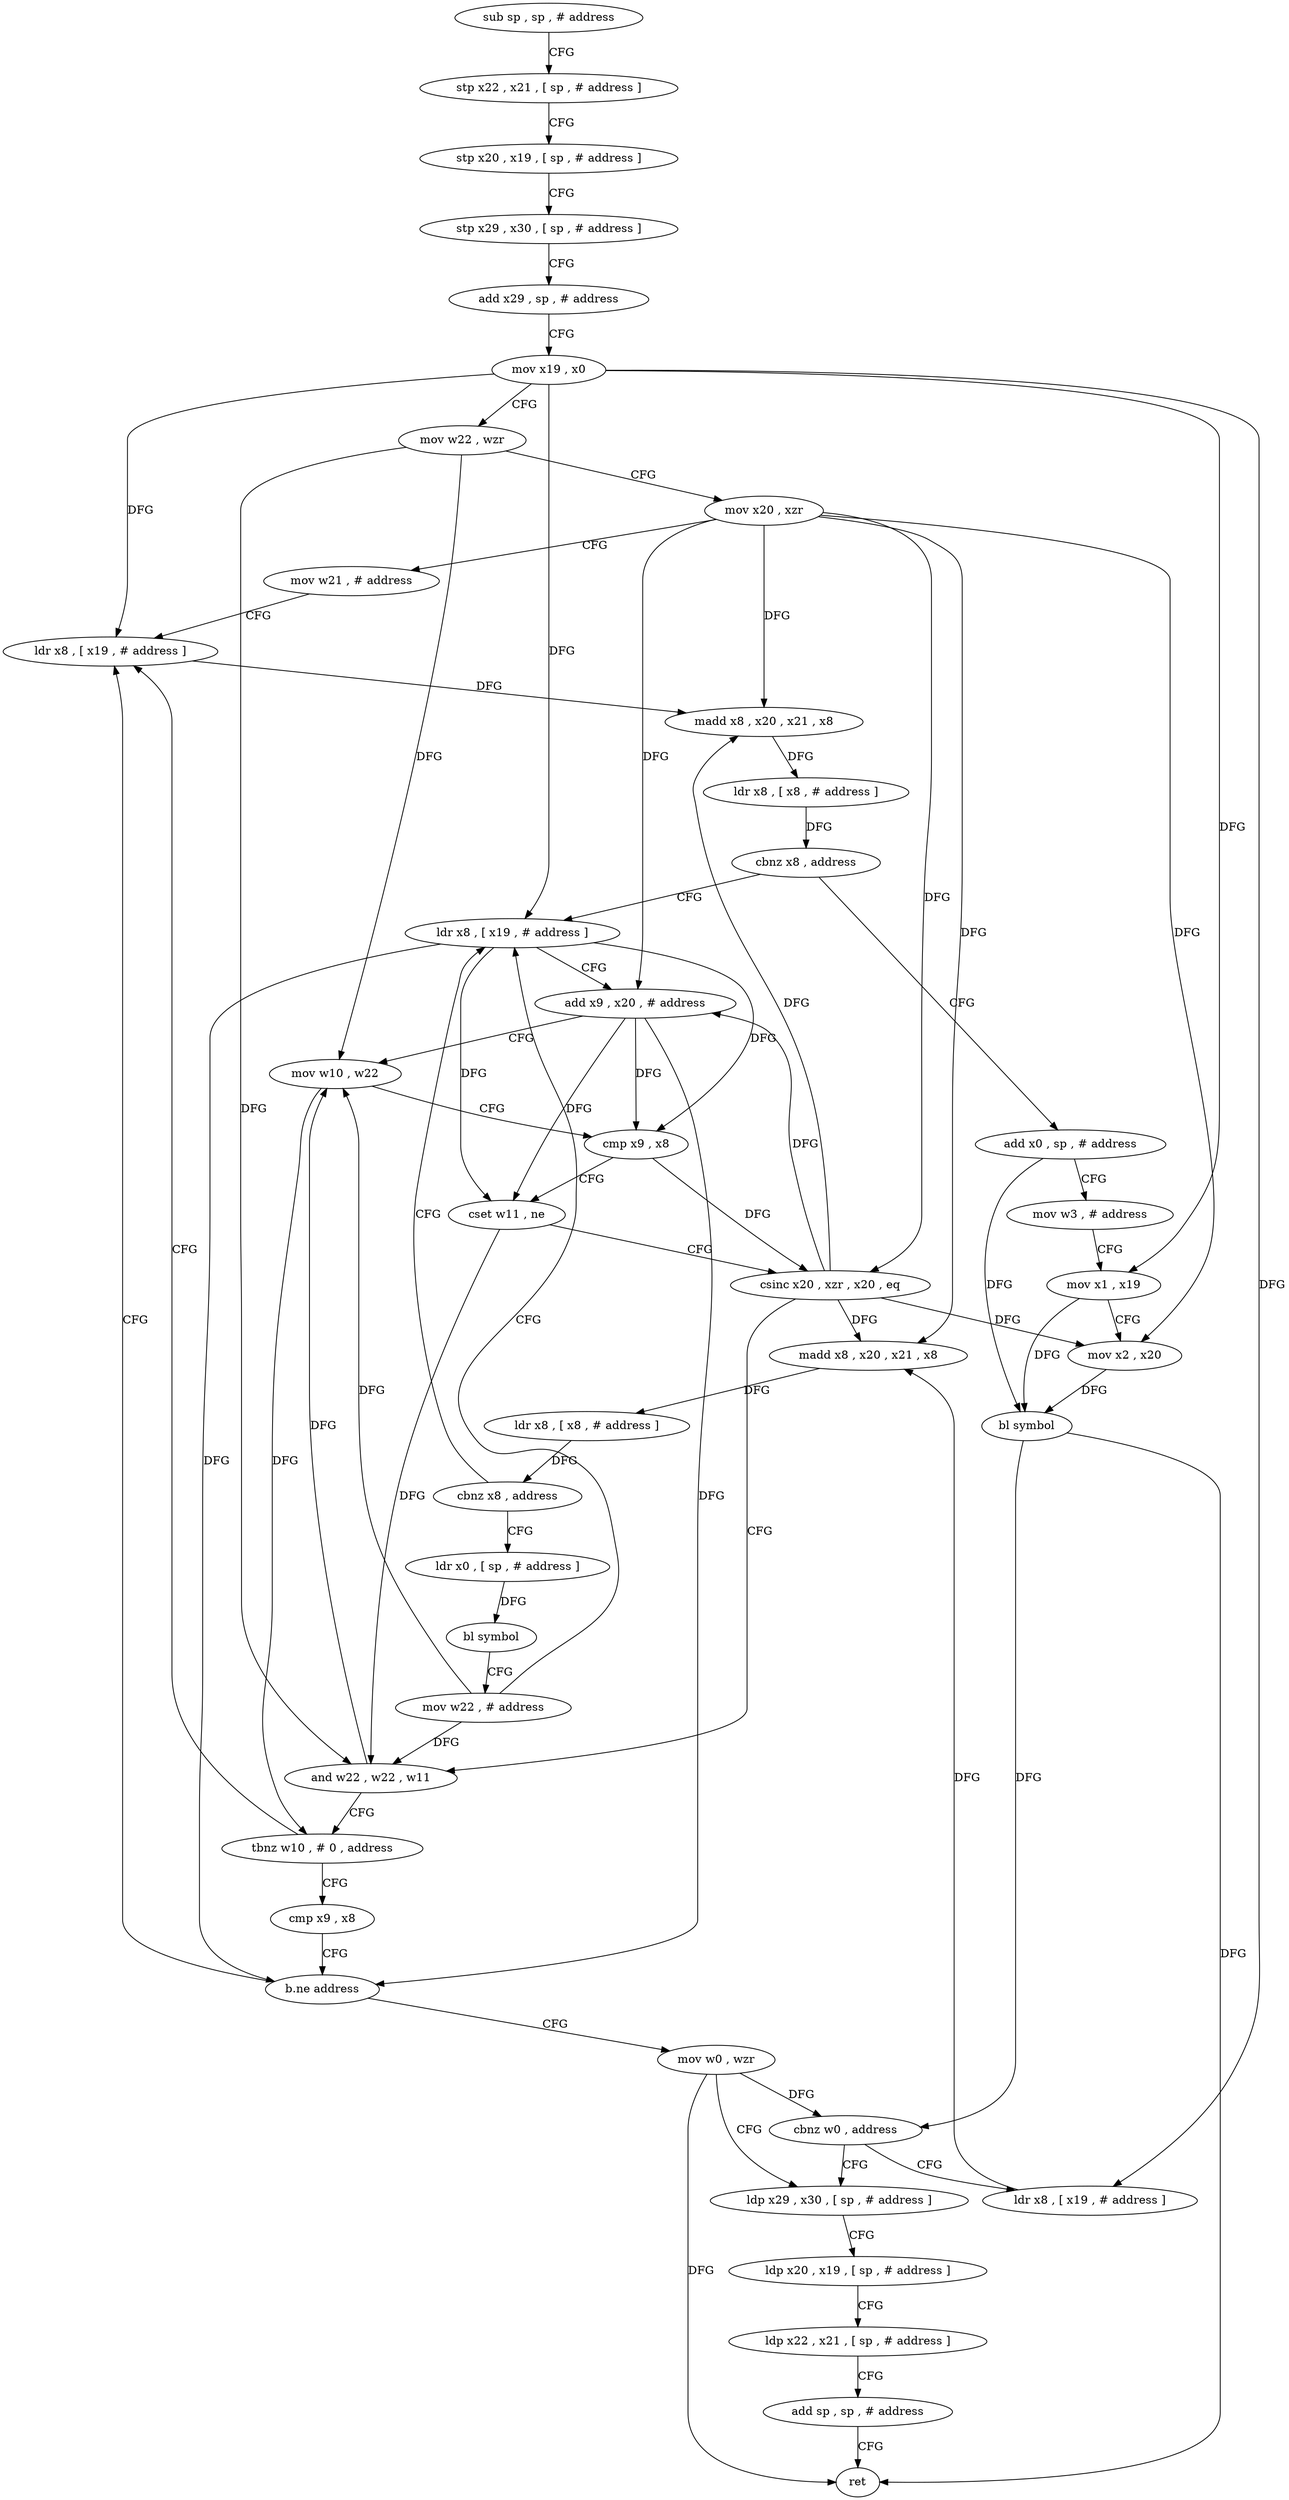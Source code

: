 digraph "func" {
"4238156" [label = "sub sp , sp , # address" ]
"4238160" [label = "stp x22 , x21 , [ sp , # address ]" ]
"4238164" [label = "stp x20 , x19 , [ sp , # address ]" ]
"4238168" [label = "stp x29 , x30 , [ sp , # address ]" ]
"4238172" [label = "add x29 , sp , # address" ]
"4238176" [label = "mov x19 , x0" ]
"4238180" [label = "mov w22 , wzr" ]
"4238184" [label = "mov x20 , xzr" ]
"4238188" [label = "mov w21 , # address" ]
"4238192" [label = "ldr x8 , [ x19 , # address ]" ]
"4238260" [label = "ldr x8 , [ x19 , # address ]" ]
"4238264" [label = "add x9 , x20 , # address" ]
"4238268" [label = "mov w10 , w22" ]
"4238272" [label = "cmp x9 , x8" ]
"4238276" [label = "cset w11 , ne" ]
"4238280" [label = "csinc x20 , xzr , x20 , eq" ]
"4238284" [label = "and w22 , w22 , w11" ]
"4238288" [label = "tbnz w10 , # 0 , address" ]
"4238292" [label = "cmp x9 , x8" ]
"4238208" [label = "add x0 , sp , # address" ]
"4238212" [label = "mov w3 , # address" ]
"4238216" [label = "mov x1 , x19" ]
"4238220" [label = "mov x2 , x20" ]
"4238224" [label = "bl symbol" ]
"4238228" [label = "cbnz w0 , address" ]
"4238304" [label = "ldp x29 , x30 , [ sp , # address ]" ]
"4238232" [label = "ldr x8 , [ x19 , # address ]" ]
"4238196" [label = "madd x8 , x20 , x21 , x8" ]
"4238200" [label = "ldr x8 , [ x8 , # address ]" ]
"4238204" [label = "cbnz x8 , address" ]
"4238296" [label = "b.ne address" ]
"4238300" [label = "mov w0 , wzr" ]
"4238308" [label = "ldp x20 , x19 , [ sp , # address ]" ]
"4238312" [label = "ldp x22 , x21 , [ sp , # address ]" ]
"4238316" [label = "add sp , sp , # address" ]
"4238320" [label = "ret" ]
"4238236" [label = "madd x8 , x20 , x21 , x8" ]
"4238240" [label = "ldr x8 , [ x8 , # address ]" ]
"4238244" [label = "cbnz x8 , address" ]
"4238248" [label = "ldr x0 , [ sp , # address ]" ]
"4238252" [label = "bl symbol" ]
"4238256" [label = "mov w22 , # address" ]
"4238156" -> "4238160" [ label = "CFG" ]
"4238160" -> "4238164" [ label = "CFG" ]
"4238164" -> "4238168" [ label = "CFG" ]
"4238168" -> "4238172" [ label = "CFG" ]
"4238172" -> "4238176" [ label = "CFG" ]
"4238176" -> "4238180" [ label = "CFG" ]
"4238176" -> "4238192" [ label = "DFG" ]
"4238176" -> "4238260" [ label = "DFG" ]
"4238176" -> "4238216" [ label = "DFG" ]
"4238176" -> "4238232" [ label = "DFG" ]
"4238180" -> "4238184" [ label = "CFG" ]
"4238180" -> "4238268" [ label = "DFG" ]
"4238180" -> "4238284" [ label = "DFG" ]
"4238184" -> "4238188" [ label = "CFG" ]
"4238184" -> "4238196" [ label = "DFG" ]
"4238184" -> "4238264" [ label = "DFG" ]
"4238184" -> "4238220" [ label = "DFG" ]
"4238184" -> "4238236" [ label = "DFG" ]
"4238184" -> "4238280" [ label = "DFG" ]
"4238188" -> "4238192" [ label = "CFG" ]
"4238192" -> "4238196" [ label = "DFG" ]
"4238260" -> "4238264" [ label = "CFG" ]
"4238260" -> "4238272" [ label = "DFG" ]
"4238260" -> "4238276" [ label = "DFG" ]
"4238260" -> "4238296" [ label = "DFG" ]
"4238264" -> "4238268" [ label = "CFG" ]
"4238264" -> "4238272" [ label = "DFG" ]
"4238264" -> "4238276" [ label = "DFG" ]
"4238264" -> "4238296" [ label = "DFG" ]
"4238268" -> "4238272" [ label = "CFG" ]
"4238268" -> "4238288" [ label = "DFG" ]
"4238272" -> "4238276" [ label = "CFG" ]
"4238272" -> "4238280" [ label = "DFG" ]
"4238276" -> "4238280" [ label = "CFG" ]
"4238276" -> "4238284" [ label = "DFG" ]
"4238280" -> "4238284" [ label = "CFG" ]
"4238280" -> "4238196" [ label = "DFG" ]
"4238280" -> "4238264" [ label = "DFG" ]
"4238280" -> "4238220" [ label = "DFG" ]
"4238280" -> "4238236" [ label = "DFG" ]
"4238284" -> "4238288" [ label = "CFG" ]
"4238284" -> "4238268" [ label = "DFG" ]
"4238288" -> "4238192" [ label = "CFG" ]
"4238288" -> "4238292" [ label = "CFG" ]
"4238292" -> "4238296" [ label = "CFG" ]
"4238208" -> "4238212" [ label = "CFG" ]
"4238208" -> "4238224" [ label = "DFG" ]
"4238212" -> "4238216" [ label = "CFG" ]
"4238216" -> "4238220" [ label = "CFG" ]
"4238216" -> "4238224" [ label = "DFG" ]
"4238220" -> "4238224" [ label = "DFG" ]
"4238224" -> "4238228" [ label = "DFG" ]
"4238224" -> "4238320" [ label = "DFG" ]
"4238228" -> "4238304" [ label = "CFG" ]
"4238228" -> "4238232" [ label = "CFG" ]
"4238304" -> "4238308" [ label = "CFG" ]
"4238232" -> "4238236" [ label = "DFG" ]
"4238196" -> "4238200" [ label = "DFG" ]
"4238200" -> "4238204" [ label = "DFG" ]
"4238204" -> "4238260" [ label = "CFG" ]
"4238204" -> "4238208" [ label = "CFG" ]
"4238296" -> "4238192" [ label = "CFG" ]
"4238296" -> "4238300" [ label = "CFG" ]
"4238300" -> "4238304" [ label = "CFG" ]
"4238300" -> "4238228" [ label = "DFG" ]
"4238300" -> "4238320" [ label = "DFG" ]
"4238308" -> "4238312" [ label = "CFG" ]
"4238312" -> "4238316" [ label = "CFG" ]
"4238316" -> "4238320" [ label = "CFG" ]
"4238236" -> "4238240" [ label = "DFG" ]
"4238240" -> "4238244" [ label = "DFG" ]
"4238244" -> "4238260" [ label = "CFG" ]
"4238244" -> "4238248" [ label = "CFG" ]
"4238248" -> "4238252" [ label = "DFG" ]
"4238252" -> "4238256" [ label = "CFG" ]
"4238256" -> "4238260" [ label = "CFG" ]
"4238256" -> "4238268" [ label = "DFG" ]
"4238256" -> "4238284" [ label = "DFG" ]
}
